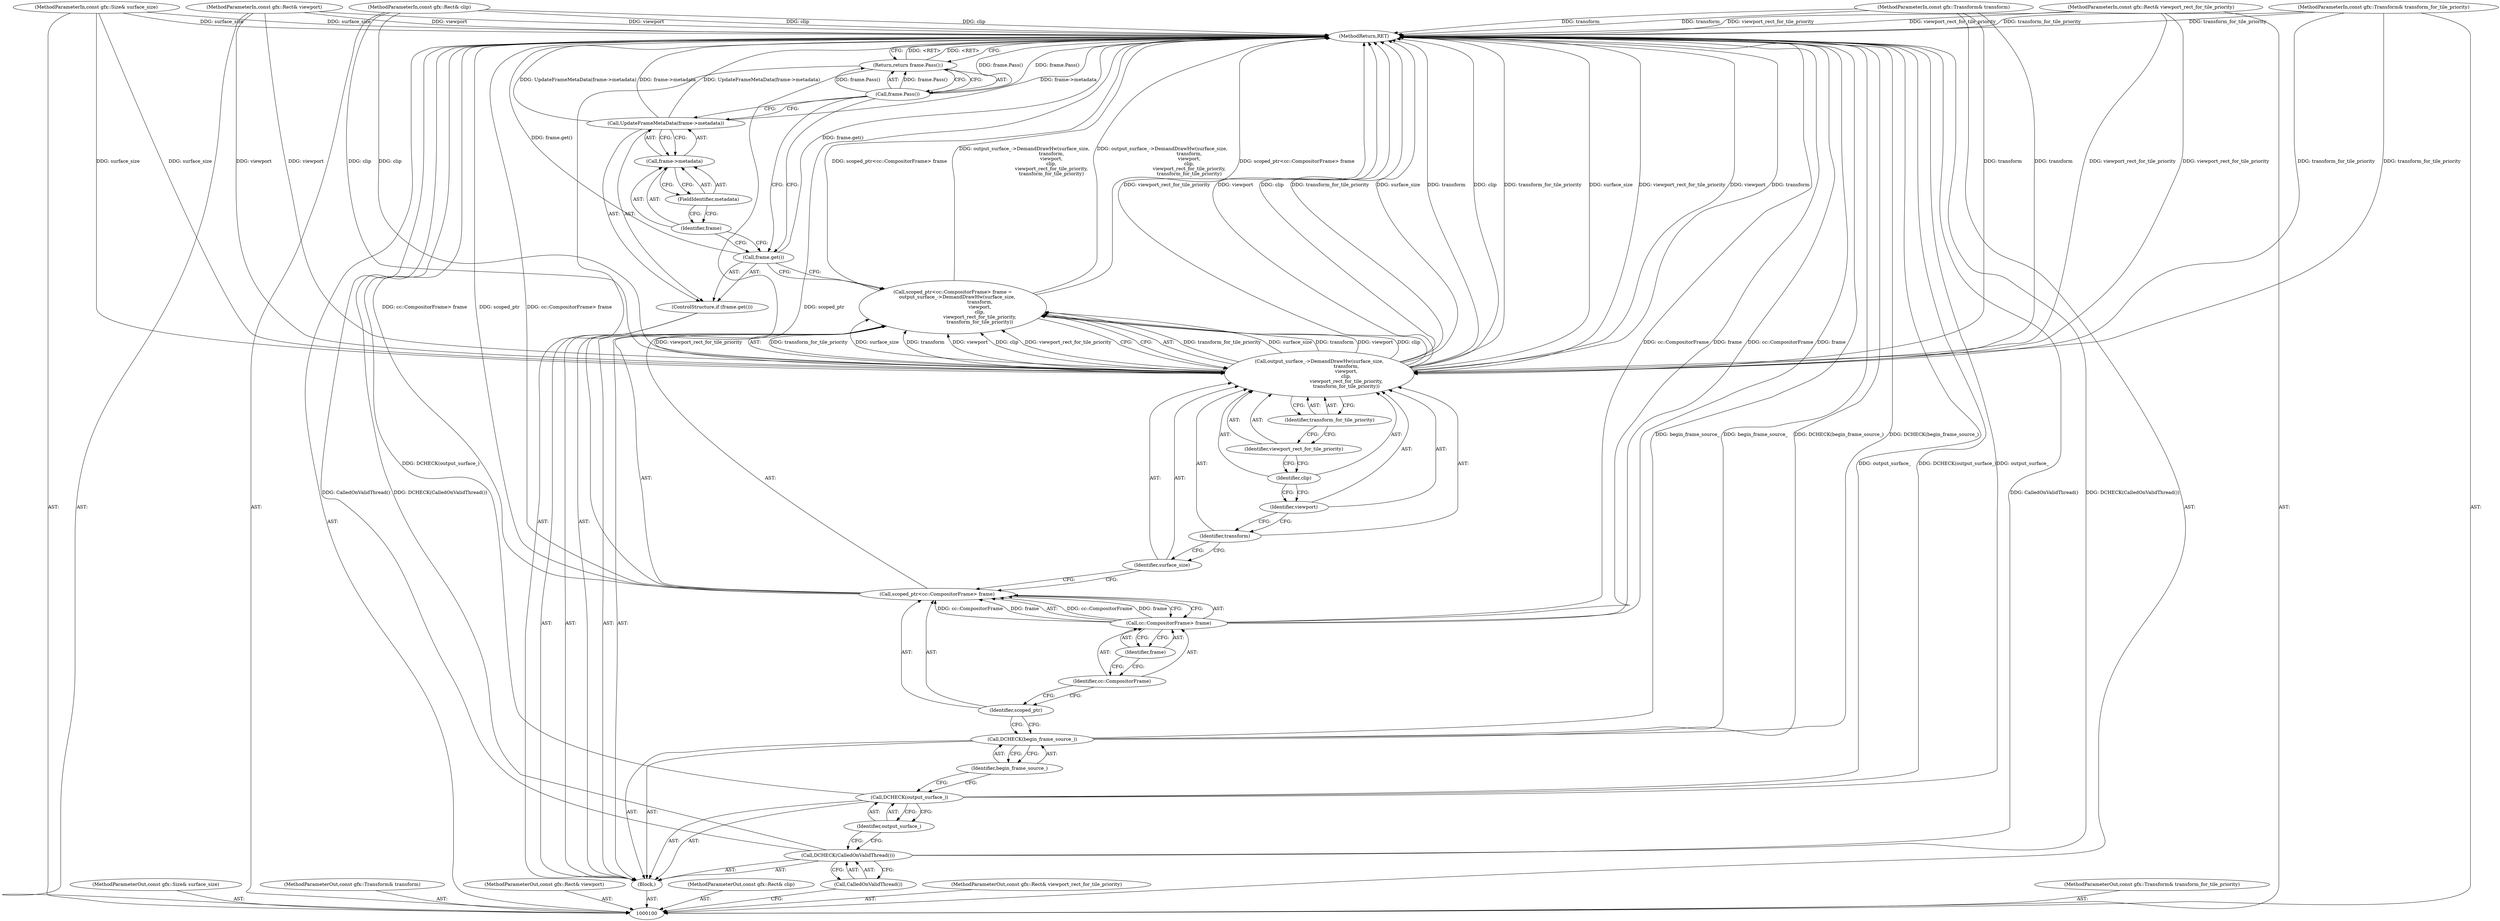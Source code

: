 digraph "0_Chrome_6d9425ec7badda912555d46ea7abcfab81fdd9b9_5" {
"1000135" [label="(MethodReturn,RET)"];
"1000112" [label="(Call,DCHECK(begin_frame_source_))"];
"1000113" [label="(Identifier,begin_frame_source_)"];
"1000117" [label="(Call,cc::CompositorFrame> frame)"];
"1000118" [label="(Identifier,cc::CompositorFrame)"];
"1000114" [label="(Call,scoped_ptr<cc::CompositorFrame> frame =\n      output_surface_->DemandDrawHw(surface_size,\n                                    transform,\n                                    viewport,\n                                    clip,\n                                    viewport_rect_for_tile_priority,\n                                    transform_for_tile_priority))"];
"1000115" [label="(Call,scoped_ptr<cc::CompositorFrame> frame)"];
"1000116" [label="(Identifier,scoped_ptr)"];
"1000119" [label="(Identifier,frame)"];
"1000121" [label="(Identifier,surface_size)"];
"1000120" [label="(Call,output_surface_->DemandDrawHw(surface_size,\n                                    transform,\n                                    viewport,\n                                    clip,\n                                    viewport_rect_for_tile_priority,\n                                    transform_for_tile_priority))"];
"1000122" [label="(Identifier,transform)"];
"1000123" [label="(Identifier,viewport)"];
"1000124" [label="(Identifier,clip)"];
"1000125" [label="(Identifier,viewport_rect_for_tile_priority)"];
"1000126" [label="(Identifier,transform_for_tile_priority)"];
"1000101" [label="(MethodParameterIn,const gfx::Size& surface_size)"];
"1000189" [label="(MethodParameterOut,const gfx::Size& surface_size)"];
"1000127" [label="(ControlStructure,if (frame.get()))"];
"1000128" [label="(Call,frame.get())"];
"1000130" [label="(Call,frame->metadata)"];
"1000131" [label="(Identifier,frame)"];
"1000132" [label="(FieldIdentifier,metadata)"];
"1000129" [label="(Call,UpdateFrameMetaData(frame->metadata))"];
"1000133" [label="(Return,return frame.Pass();)"];
"1000134" [label="(Call,frame.Pass())"];
"1000102" [label="(MethodParameterIn,const gfx::Transform& transform)"];
"1000190" [label="(MethodParameterOut,const gfx::Transform& transform)"];
"1000103" [label="(MethodParameterIn,const gfx::Rect& viewport)"];
"1000191" [label="(MethodParameterOut,const gfx::Rect& viewport)"];
"1000104" [label="(MethodParameterIn,const gfx::Rect& clip)"];
"1000192" [label="(MethodParameterOut,const gfx::Rect& clip)"];
"1000105" [label="(MethodParameterIn,const gfx::Rect& viewport_rect_for_tile_priority)"];
"1000193" [label="(MethodParameterOut,const gfx::Rect& viewport_rect_for_tile_priority)"];
"1000106" [label="(MethodParameterIn,const gfx::Transform& transform_for_tile_priority)"];
"1000194" [label="(MethodParameterOut,const gfx::Transform& transform_for_tile_priority)"];
"1000107" [label="(Block,)"];
"1000109" [label="(Call,CalledOnValidThread())"];
"1000108" [label="(Call,DCHECK(CalledOnValidThread()))"];
"1000111" [label="(Identifier,output_surface_)"];
"1000110" [label="(Call,DCHECK(output_surface_))"];
"1000135" -> "1000100"  [label="AST: "];
"1000135" -> "1000133"  [label="CFG: "];
"1000115" -> "1000135"  [label="DDG: cc::CompositorFrame> frame"];
"1000115" -> "1000135"  [label="DDG: scoped_ptr"];
"1000120" -> "1000135"  [label="DDG: viewport_rect_for_tile_priority"];
"1000120" -> "1000135"  [label="DDG: viewport"];
"1000120" -> "1000135"  [label="DDG: transform"];
"1000120" -> "1000135"  [label="DDG: clip"];
"1000120" -> "1000135"  [label="DDG: transform_for_tile_priority"];
"1000120" -> "1000135"  [label="DDG: surface_size"];
"1000108" -> "1000135"  [label="DDG: DCHECK(CalledOnValidThread())"];
"1000108" -> "1000135"  [label="DDG: CalledOnValidThread()"];
"1000104" -> "1000135"  [label="DDG: clip"];
"1000105" -> "1000135"  [label="DDG: viewport_rect_for_tile_priority"];
"1000117" -> "1000135"  [label="DDG: cc::CompositorFrame"];
"1000117" -> "1000135"  [label="DDG: frame"];
"1000128" -> "1000135"  [label="DDG: frame.get()"];
"1000129" -> "1000135"  [label="DDG: frame->metadata"];
"1000129" -> "1000135"  [label="DDG: UpdateFrameMetaData(frame->metadata)"];
"1000103" -> "1000135"  [label="DDG: viewport"];
"1000134" -> "1000135"  [label="DDG: frame.Pass()"];
"1000114" -> "1000135"  [label="DDG: scoped_ptr<cc::CompositorFrame> frame"];
"1000114" -> "1000135"  [label="DDG: output_surface_->DemandDrawHw(surface_size,\n                                    transform,\n                                    viewport,\n                                    clip,\n                                    viewport_rect_for_tile_priority,\n                                    transform_for_tile_priority)"];
"1000102" -> "1000135"  [label="DDG: transform"];
"1000112" -> "1000135"  [label="DDG: DCHECK(begin_frame_source_)"];
"1000112" -> "1000135"  [label="DDG: begin_frame_source_"];
"1000101" -> "1000135"  [label="DDG: surface_size"];
"1000110" -> "1000135"  [label="DDG: DCHECK(output_surface_)"];
"1000110" -> "1000135"  [label="DDG: output_surface_"];
"1000106" -> "1000135"  [label="DDG: transform_for_tile_priority"];
"1000133" -> "1000135"  [label="DDG: <RET>"];
"1000112" -> "1000107"  [label="AST: "];
"1000112" -> "1000113"  [label="CFG: "];
"1000113" -> "1000112"  [label="AST: "];
"1000116" -> "1000112"  [label="CFG: "];
"1000112" -> "1000135"  [label="DDG: DCHECK(begin_frame_source_)"];
"1000112" -> "1000135"  [label="DDG: begin_frame_source_"];
"1000113" -> "1000112"  [label="AST: "];
"1000113" -> "1000110"  [label="CFG: "];
"1000112" -> "1000113"  [label="CFG: "];
"1000117" -> "1000115"  [label="AST: "];
"1000117" -> "1000119"  [label="CFG: "];
"1000118" -> "1000117"  [label="AST: "];
"1000119" -> "1000117"  [label="AST: "];
"1000115" -> "1000117"  [label="CFG: "];
"1000117" -> "1000135"  [label="DDG: cc::CompositorFrame"];
"1000117" -> "1000135"  [label="DDG: frame"];
"1000117" -> "1000115"  [label="DDG: cc::CompositorFrame"];
"1000117" -> "1000115"  [label="DDG: frame"];
"1000118" -> "1000117"  [label="AST: "];
"1000118" -> "1000116"  [label="CFG: "];
"1000119" -> "1000118"  [label="CFG: "];
"1000114" -> "1000107"  [label="AST: "];
"1000114" -> "1000120"  [label="CFG: "];
"1000115" -> "1000114"  [label="AST: "];
"1000120" -> "1000114"  [label="AST: "];
"1000128" -> "1000114"  [label="CFG: "];
"1000114" -> "1000135"  [label="DDG: scoped_ptr<cc::CompositorFrame> frame"];
"1000114" -> "1000135"  [label="DDG: output_surface_->DemandDrawHw(surface_size,\n                                    transform,\n                                    viewport,\n                                    clip,\n                                    viewport_rect_for_tile_priority,\n                                    transform_for_tile_priority)"];
"1000120" -> "1000114"  [label="DDG: transform_for_tile_priority"];
"1000120" -> "1000114"  [label="DDG: surface_size"];
"1000120" -> "1000114"  [label="DDG: transform"];
"1000120" -> "1000114"  [label="DDG: viewport"];
"1000120" -> "1000114"  [label="DDG: clip"];
"1000120" -> "1000114"  [label="DDG: viewport_rect_for_tile_priority"];
"1000115" -> "1000114"  [label="AST: "];
"1000115" -> "1000117"  [label="CFG: "];
"1000116" -> "1000115"  [label="AST: "];
"1000117" -> "1000115"  [label="AST: "];
"1000121" -> "1000115"  [label="CFG: "];
"1000115" -> "1000135"  [label="DDG: cc::CompositorFrame> frame"];
"1000115" -> "1000135"  [label="DDG: scoped_ptr"];
"1000117" -> "1000115"  [label="DDG: cc::CompositorFrame"];
"1000117" -> "1000115"  [label="DDG: frame"];
"1000116" -> "1000115"  [label="AST: "];
"1000116" -> "1000112"  [label="CFG: "];
"1000118" -> "1000116"  [label="CFG: "];
"1000119" -> "1000117"  [label="AST: "];
"1000119" -> "1000118"  [label="CFG: "];
"1000117" -> "1000119"  [label="CFG: "];
"1000121" -> "1000120"  [label="AST: "];
"1000121" -> "1000115"  [label="CFG: "];
"1000122" -> "1000121"  [label="CFG: "];
"1000120" -> "1000114"  [label="AST: "];
"1000120" -> "1000126"  [label="CFG: "];
"1000121" -> "1000120"  [label="AST: "];
"1000122" -> "1000120"  [label="AST: "];
"1000123" -> "1000120"  [label="AST: "];
"1000124" -> "1000120"  [label="AST: "];
"1000125" -> "1000120"  [label="AST: "];
"1000126" -> "1000120"  [label="AST: "];
"1000114" -> "1000120"  [label="CFG: "];
"1000120" -> "1000135"  [label="DDG: viewport_rect_for_tile_priority"];
"1000120" -> "1000135"  [label="DDG: viewport"];
"1000120" -> "1000135"  [label="DDG: transform"];
"1000120" -> "1000135"  [label="DDG: clip"];
"1000120" -> "1000135"  [label="DDG: transform_for_tile_priority"];
"1000120" -> "1000135"  [label="DDG: surface_size"];
"1000120" -> "1000114"  [label="DDG: transform_for_tile_priority"];
"1000120" -> "1000114"  [label="DDG: surface_size"];
"1000120" -> "1000114"  [label="DDG: transform"];
"1000120" -> "1000114"  [label="DDG: viewport"];
"1000120" -> "1000114"  [label="DDG: clip"];
"1000120" -> "1000114"  [label="DDG: viewport_rect_for_tile_priority"];
"1000101" -> "1000120"  [label="DDG: surface_size"];
"1000102" -> "1000120"  [label="DDG: transform"];
"1000103" -> "1000120"  [label="DDG: viewport"];
"1000104" -> "1000120"  [label="DDG: clip"];
"1000105" -> "1000120"  [label="DDG: viewport_rect_for_tile_priority"];
"1000106" -> "1000120"  [label="DDG: transform_for_tile_priority"];
"1000122" -> "1000120"  [label="AST: "];
"1000122" -> "1000121"  [label="CFG: "];
"1000123" -> "1000122"  [label="CFG: "];
"1000123" -> "1000120"  [label="AST: "];
"1000123" -> "1000122"  [label="CFG: "];
"1000124" -> "1000123"  [label="CFG: "];
"1000124" -> "1000120"  [label="AST: "];
"1000124" -> "1000123"  [label="CFG: "];
"1000125" -> "1000124"  [label="CFG: "];
"1000125" -> "1000120"  [label="AST: "];
"1000125" -> "1000124"  [label="CFG: "];
"1000126" -> "1000125"  [label="CFG: "];
"1000126" -> "1000120"  [label="AST: "];
"1000126" -> "1000125"  [label="CFG: "];
"1000120" -> "1000126"  [label="CFG: "];
"1000101" -> "1000100"  [label="AST: "];
"1000101" -> "1000135"  [label="DDG: surface_size"];
"1000101" -> "1000120"  [label="DDG: surface_size"];
"1000189" -> "1000100"  [label="AST: "];
"1000127" -> "1000107"  [label="AST: "];
"1000128" -> "1000127"  [label="AST: "];
"1000129" -> "1000127"  [label="AST: "];
"1000128" -> "1000127"  [label="AST: "];
"1000128" -> "1000114"  [label="CFG: "];
"1000131" -> "1000128"  [label="CFG: "];
"1000134" -> "1000128"  [label="CFG: "];
"1000128" -> "1000135"  [label="DDG: frame.get()"];
"1000130" -> "1000129"  [label="AST: "];
"1000130" -> "1000132"  [label="CFG: "];
"1000131" -> "1000130"  [label="AST: "];
"1000132" -> "1000130"  [label="AST: "];
"1000129" -> "1000130"  [label="CFG: "];
"1000131" -> "1000130"  [label="AST: "];
"1000131" -> "1000128"  [label="CFG: "];
"1000132" -> "1000131"  [label="CFG: "];
"1000132" -> "1000130"  [label="AST: "];
"1000132" -> "1000131"  [label="CFG: "];
"1000130" -> "1000132"  [label="CFG: "];
"1000129" -> "1000127"  [label="AST: "];
"1000129" -> "1000130"  [label="CFG: "];
"1000130" -> "1000129"  [label="AST: "];
"1000134" -> "1000129"  [label="CFG: "];
"1000129" -> "1000135"  [label="DDG: frame->metadata"];
"1000129" -> "1000135"  [label="DDG: UpdateFrameMetaData(frame->metadata)"];
"1000133" -> "1000107"  [label="AST: "];
"1000133" -> "1000134"  [label="CFG: "];
"1000134" -> "1000133"  [label="AST: "];
"1000135" -> "1000133"  [label="CFG: "];
"1000133" -> "1000135"  [label="DDG: <RET>"];
"1000134" -> "1000133"  [label="DDG: frame.Pass()"];
"1000134" -> "1000133"  [label="AST: "];
"1000134" -> "1000129"  [label="CFG: "];
"1000134" -> "1000128"  [label="CFG: "];
"1000133" -> "1000134"  [label="CFG: "];
"1000134" -> "1000135"  [label="DDG: frame.Pass()"];
"1000134" -> "1000133"  [label="DDG: frame.Pass()"];
"1000102" -> "1000100"  [label="AST: "];
"1000102" -> "1000135"  [label="DDG: transform"];
"1000102" -> "1000120"  [label="DDG: transform"];
"1000190" -> "1000100"  [label="AST: "];
"1000103" -> "1000100"  [label="AST: "];
"1000103" -> "1000135"  [label="DDG: viewport"];
"1000103" -> "1000120"  [label="DDG: viewport"];
"1000191" -> "1000100"  [label="AST: "];
"1000104" -> "1000100"  [label="AST: "];
"1000104" -> "1000135"  [label="DDG: clip"];
"1000104" -> "1000120"  [label="DDG: clip"];
"1000192" -> "1000100"  [label="AST: "];
"1000105" -> "1000100"  [label="AST: "];
"1000105" -> "1000135"  [label="DDG: viewport_rect_for_tile_priority"];
"1000105" -> "1000120"  [label="DDG: viewport_rect_for_tile_priority"];
"1000193" -> "1000100"  [label="AST: "];
"1000106" -> "1000100"  [label="AST: "];
"1000106" -> "1000135"  [label="DDG: transform_for_tile_priority"];
"1000106" -> "1000120"  [label="DDG: transform_for_tile_priority"];
"1000194" -> "1000100"  [label="AST: "];
"1000107" -> "1000100"  [label="AST: "];
"1000108" -> "1000107"  [label="AST: "];
"1000110" -> "1000107"  [label="AST: "];
"1000112" -> "1000107"  [label="AST: "];
"1000114" -> "1000107"  [label="AST: "];
"1000127" -> "1000107"  [label="AST: "];
"1000133" -> "1000107"  [label="AST: "];
"1000109" -> "1000108"  [label="AST: "];
"1000109" -> "1000100"  [label="CFG: "];
"1000108" -> "1000109"  [label="CFG: "];
"1000108" -> "1000107"  [label="AST: "];
"1000108" -> "1000109"  [label="CFG: "];
"1000109" -> "1000108"  [label="AST: "];
"1000111" -> "1000108"  [label="CFG: "];
"1000108" -> "1000135"  [label="DDG: DCHECK(CalledOnValidThread())"];
"1000108" -> "1000135"  [label="DDG: CalledOnValidThread()"];
"1000111" -> "1000110"  [label="AST: "];
"1000111" -> "1000108"  [label="CFG: "];
"1000110" -> "1000111"  [label="CFG: "];
"1000110" -> "1000107"  [label="AST: "];
"1000110" -> "1000111"  [label="CFG: "];
"1000111" -> "1000110"  [label="AST: "];
"1000113" -> "1000110"  [label="CFG: "];
"1000110" -> "1000135"  [label="DDG: DCHECK(output_surface_)"];
"1000110" -> "1000135"  [label="DDG: output_surface_"];
}
